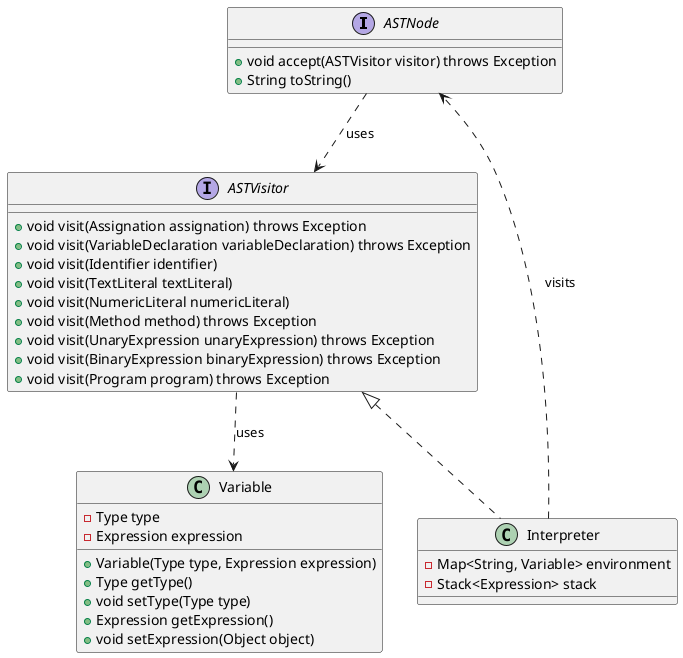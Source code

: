 @startuml

' Define interfaces
interface ASTNode {
    +void accept(ASTVisitor visitor) throws Exception
    +String toString()
}

interface ASTVisitor {
    +void visit(Assignation assignation) throws Exception
    +void visit(VariableDeclaration variableDeclaration) throws Exception
    +void visit(Identifier identifier)
    +void visit(TextLiteral textLiteral)
    +void visit(NumericLiteral numericLiteral)
    +void visit(Method method) throws Exception
    +void visit(UnaryExpression unaryExpression) throws Exception
    +void visit(BinaryExpression binaryExpression) throws Exception
    +void visit(Program program) throws Exception
}


' Define classes
class Interpreter implements ASTVisitor {
    -Map<String, Variable> environment
    -Stack<Expression> stack
}

class Variable {
    -Type type
    -Expression expression
    +Variable(Type type, Expression expression)
    +Type getType()
    +void setType(Type type)
    +Expression getExpression()
    +void setExpression(Object object)
}


ASTNode ..> ASTVisitor : uses
Interpreter ..> ASTNode : visits
ASTVisitor ..> Variable : uses

@enduml
